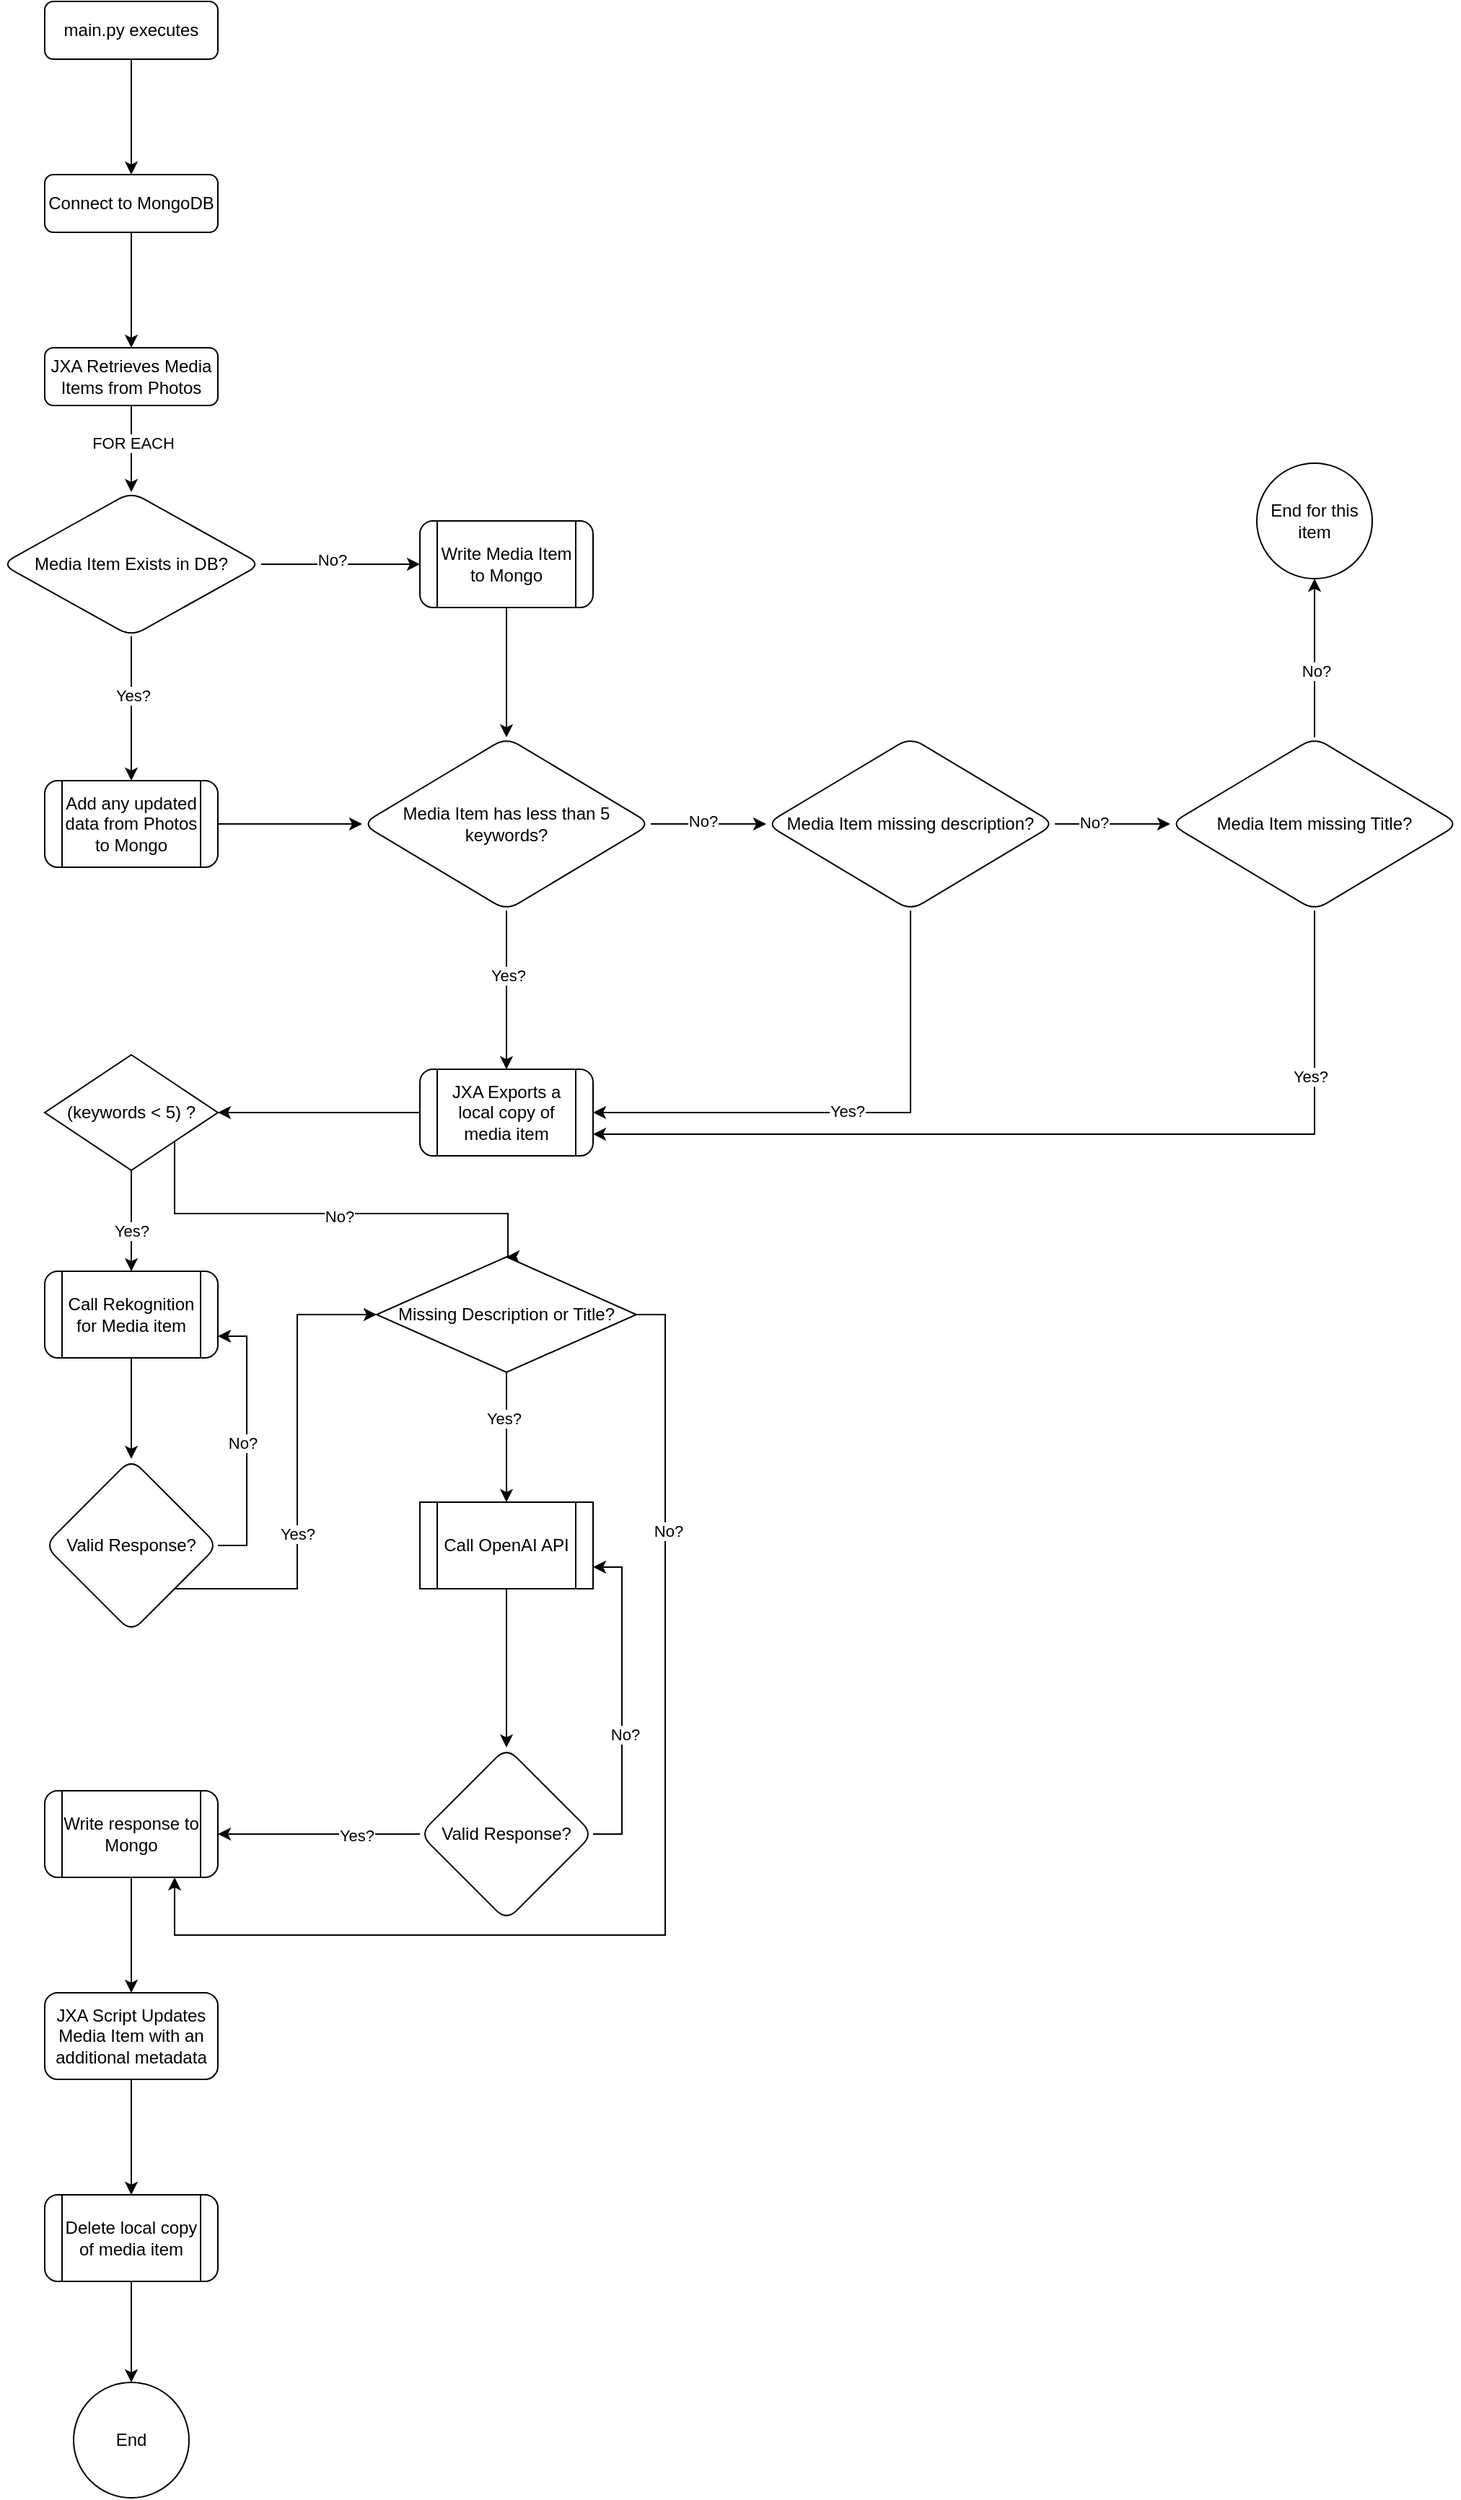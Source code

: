 <mxfile version="24.4.0" type="device">
  <diagram id="C5RBs43oDa-KdzZeNtuy" name="Page-1">
    <mxGraphModel dx="812" dy="743" grid="1" gridSize="10" guides="1" tooltips="1" connect="1" arrows="1" fold="1" page="1" pageScale="1" pageWidth="827" pageHeight="1169" math="0" shadow="0">
      <root>
        <mxCell id="WIyWlLk6GJQsqaUBKTNV-0" />
        <mxCell id="WIyWlLk6GJQsqaUBKTNV-1" parent="WIyWlLk6GJQsqaUBKTNV-0" />
        <mxCell id="Q23FpGF2o1uoYtGawiYn-1" value="" style="edgeStyle=orthogonalEdgeStyle;rounded=0;orthogonalLoop=1;jettySize=auto;html=1;" parent="WIyWlLk6GJQsqaUBKTNV-1" source="WIyWlLk6GJQsqaUBKTNV-3" target="Q23FpGF2o1uoYtGawiYn-0" edge="1">
          <mxGeometry relative="1" as="geometry" />
        </mxCell>
        <mxCell id="WIyWlLk6GJQsqaUBKTNV-3" value="main.py executes" style="rounded=1;whiteSpace=wrap;html=1;fontSize=12;glass=0;strokeWidth=1;shadow=0;" parent="WIyWlLk6GJQsqaUBKTNV-1" vertex="1">
          <mxGeometry x="160" y="80" width="120" height="40" as="geometry" />
        </mxCell>
        <mxCell id="Q23FpGF2o1uoYtGawiYn-3" value="" style="edgeStyle=orthogonalEdgeStyle;rounded=0;orthogonalLoop=1;jettySize=auto;html=1;" parent="WIyWlLk6GJQsqaUBKTNV-1" source="Q23FpGF2o1uoYtGawiYn-0" target="Q23FpGF2o1uoYtGawiYn-2" edge="1">
          <mxGeometry relative="1" as="geometry" />
        </mxCell>
        <mxCell id="Q23FpGF2o1uoYtGawiYn-0" value="Connect to MongoDB" style="rounded=1;whiteSpace=wrap;html=1;fontSize=12;glass=0;strokeWidth=1;shadow=0;" parent="WIyWlLk6GJQsqaUBKTNV-1" vertex="1">
          <mxGeometry x="160" y="200" width="120" height="40" as="geometry" />
        </mxCell>
        <mxCell id="Q23FpGF2o1uoYtGawiYn-5" value="" style="edgeStyle=orthogonalEdgeStyle;rounded=0;orthogonalLoop=1;jettySize=auto;html=1;" parent="WIyWlLk6GJQsqaUBKTNV-1" source="Q23FpGF2o1uoYtGawiYn-2" target="Q23FpGF2o1uoYtGawiYn-4" edge="1">
          <mxGeometry relative="1" as="geometry" />
        </mxCell>
        <mxCell id="Q23FpGF2o1uoYtGawiYn-6" value="FOR EACH" style="edgeLabel;html=1;align=center;verticalAlign=middle;resizable=0;points=[];" parent="Q23FpGF2o1uoYtGawiYn-5" vertex="1" connectable="0">
          <mxGeometry x="-0.133" y="1" relative="1" as="geometry">
            <mxPoint as="offset" />
          </mxGeometry>
        </mxCell>
        <mxCell id="Q23FpGF2o1uoYtGawiYn-2" value="JXA Retrieves Media Items from Photos" style="rounded=1;whiteSpace=wrap;html=1;fontSize=12;glass=0;strokeWidth=1;shadow=0;" parent="WIyWlLk6GJQsqaUBKTNV-1" vertex="1">
          <mxGeometry x="160" y="320" width="120" height="40" as="geometry" />
        </mxCell>
        <mxCell id="Q23FpGF2o1uoYtGawiYn-8" value="" style="edgeStyle=orthogonalEdgeStyle;rounded=0;orthogonalLoop=1;jettySize=auto;html=1;" parent="WIyWlLk6GJQsqaUBKTNV-1" source="Q23FpGF2o1uoYtGawiYn-4" target="Q23FpGF2o1uoYtGawiYn-7" edge="1">
          <mxGeometry relative="1" as="geometry" />
        </mxCell>
        <mxCell id="Q23FpGF2o1uoYtGawiYn-9" value="No?" style="edgeLabel;html=1;align=center;verticalAlign=middle;resizable=0;points=[];" parent="Q23FpGF2o1uoYtGawiYn-8" vertex="1" connectable="0">
          <mxGeometry x="-0.109" y="3" relative="1" as="geometry">
            <mxPoint as="offset" />
          </mxGeometry>
        </mxCell>
        <mxCell id="Q23FpGF2o1uoYtGawiYn-11" value="" style="edgeStyle=orthogonalEdgeStyle;rounded=0;orthogonalLoop=1;jettySize=auto;html=1;" parent="WIyWlLk6GJQsqaUBKTNV-1" source="Q23FpGF2o1uoYtGawiYn-4" target="Q23FpGF2o1uoYtGawiYn-10" edge="1">
          <mxGeometry relative="1" as="geometry" />
        </mxCell>
        <mxCell id="Q23FpGF2o1uoYtGawiYn-12" value="Yes?" style="edgeLabel;html=1;align=center;verticalAlign=middle;resizable=0;points=[];" parent="Q23FpGF2o1uoYtGawiYn-11" vertex="1" connectable="0">
          <mxGeometry x="-0.18" y="1" relative="1" as="geometry">
            <mxPoint as="offset" />
          </mxGeometry>
        </mxCell>
        <mxCell id="Q23FpGF2o1uoYtGawiYn-4" value="Media Item Exists in DB?" style="rhombus;whiteSpace=wrap;html=1;rounded=1;glass=0;strokeWidth=1;shadow=0;" parent="WIyWlLk6GJQsqaUBKTNV-1" vertex="1">
          <mxGeometry x="130" y="420" width="180" height="100" as="geometry" />
        </mxCell>
        <mxCell id="Q23FpGF2o1uoYtGawiYn-15" style="edgeStyle=orthogonalEdgeStyle;rounded=0;orthogonalLoop=1;jettySize=auto;html=1;exitX=0.5;exitY=1;exitDx=0;exitDy=0;entryX=0.5;entryY=0;entryDx=0;entryDy=0;" parent="WIyWlLk6GJQsqaUBKTNV-1" source="Q23FpGF2o1uoYtGawiYn-7" target="Q23FpGF2o1uoYtGawiYn-13" edge="1">
          <mxGeometry relative="1" as="geometry" />
        </mxCell>
        <mxCell id="Q23FpGF2o1uoYtGawiYn-7" value="Write Media Item to Mongo" style="shape=process;whiteSpace=wrap;html=1;backgroundOutline=1;rounded=1;glass=0;strokeWidth=1;shadow=0;" parent="WIyWlLk6GJQsqaUBKTNV-1" vertex="1">
          <mxGeometry x="420" y="440" width="120" height="60" as="geometry" />
        </mxCell>
        <mxCell id="Q23FpGF2o1uoYtGawiYn-14" value="" style="edgeStyle=orthogonalEdgeStyle;rounded=0;orthogonalLoop=1;jettySize=auto;html=1;" parent="WIyWlLk6GJQsqaUBKTNV-1" source="Q23FpGF2o1uoYtGawiYn-10" target="Q23FpGF2o1uoYtGawiYn-13" edge="1">
          <mxGeometry relative="1" as="geometry" />
        </mxCell>
        <mxCell id="Q23FpGF2o1uoYtGawiYn-10" value="Add any updated data from Photos to Mongo" style="shape=process;whiteSpace=wrap;html=1;backgroundOutline=1;rounded=1;glass=0;strokeWidth=1;shadow=0;" parent="WIyWlLk6GJQsqaUBKTNV-1" vertex="1">
          <mxGeometry x="160" y="620" width="120" height="60" as="geometry" />
        </mxCell>
        <mxCell id="Q23FpGF2o1uoYtGawiYn-17" value="" style="edgeStyle=orthogonalEdgeStyle;rounded=0;orthogonalLoop=1;jettySize=auto;html=1;" parent="WIyWlLk6GJQsqaUBKTNV-1" source="Q23FpGF2o1uoYtGawiYn-13" target="Q23FpGF2o1uoYtGawiYn-16" edge="1">
          <mxGeometry relative="1" as="geometry" />
        </mxCell>
        <mxCell id="Q23FpGF2o1uoYtGawiYn-18" value="Yes?" style="edgeLabel;html=1;align=center;verticalAlign=middle;resizable=0;points=[];" parent="Q23FpGF2o1uoYtGawiYn-17" vertex="1" connectable="0">
          <mxGeometry x="-0.182" y="1" relative="1" as="geometry">
            <mxPoint as="offset" />
          </mxGeometry>
        </mxCell>
        <mxCell id="Q23FpGF2o1uoYtGawiYn-20" value="" style="edgeStyle=orthogonalEdgeStyle;rounded=0;orthogonalLoop=1;jettySize=auto;html=1;entryX=0;entryY=0.5;entryDx=0;entryDy=0;" parent="WIyWlLk6GJQsqaUBKTNV-1" source="Q23FpGF2o1uoYtGawiYn-13" target="Q23FpGF2o1uoYtGawiYn-22" edge="1">
          <mxGeometry relative="1" as="geometry">
            <mxPoint x="700" y="650" as="targetPoint" />
          </mxGeometry>
        </mxCell>
        <mxCell id="Q23FpGF2o1uoYtGawiYn-21" value="No?" style="edgeLabel;html=1;align=center;verticalAlign=middle;resizable=0;points=[];" parent="Q23FpGF2o1uoYtGawiYn-20" vertex="1" connectable="0">
          <mxGeometry x="-0.117" y="2" relative="1" as="geometry">
            <mxPoint as="offset" />
          </mxGeometry>
        </mxCell>
        <mxCell id="Q23FpGF2o1uoYtGawiYn-13" value="Media Item has less than 5 keywords?" style="rhombus;whiteSpace=wrap;html=1;rounded=1;glass=0;strokeWidth=1;shadow=0;" parent="WIyWlLk6GJQsqaUBKTNV-1" vertex="1">
          <mxGeometry x="380" y="590" width="200" height="120" as="geometry" />
        </mxCell>
        <mxCell id="Q23FpGF2o1uoYtGawiYn-44" style="edgeStyle=orthogonalEdgeStyle;rounded=0;orthogonalLoop=1;jettySize=auto;html=1;exitX=0;exitY=0.5;exitDx=0;exitDy=0;entryX=1;entryY=0.5;entryDx=0;entryDy=0;" parent="WIyWlLk6GJQsqaUBKTNV-1" source="Q23FpGF2o1uoYtGawiYn-16" target="Q23FpGF2o1uoYtGawiYn-43" edge="1">
          <mxGeometry relative="1" as="geometry" />
        </mxCell>
        <mxCell id="Q23FpGF2o1uoYtGawiYn-16" value="JXA Exports a local copy of media item" style="shape=process;whiteSpace=wrap;html=1;backgroundOutline=1;rounded=1;glass=0;strokeWidth=1;shadow=0;" parent="WIyWlLk6GJQsqaUBKTNV-1" vertex="1">
          <mxGeometry x="420" y="820" width="120" height="60" as="geometry" />
        </mxCell>
        <mxCell id="Q23FpGF2o1uoYtGawiYn-23" style="edgeStyle=orthogonalEdgeStyle;rounded=0;orthogonalLoop=1;jettySize=auto;html=1;exitX=0.5;exitY=1;exitDx=0;exitDy=0;entryX=1;entryY=0.5;entryDx=0;entryDy=0;" parent="WIyWlLk6GJQsqaUBKTNV-1" source="Q23FpGF2o1uoYtGawiYn-22" target="Q23FpGF2o1uoYtGawiYn-16" edge="1">
          <mxGeometry relative="1" as="geometry" />
        </mxCell>
        <mxCell id="Q23FpGF2o1uoYtGawiYn-24" value="Yes?" style="edgeLabel;html=1;align=center;verticalAlign=middle;resizable=0;points=[];" parent="Q23FpGF2o1uoYtGawiYn-23" vertex="1" connectable="0">
          <mxGeometry x="0.022" y="-1" relative="1" as="geometry">
            <mxPoint as="offset" />
          </mxGeometry>
        </mxCell>
        <mxCell id="Q23FpGF2o1uoYtGawiYn-26" value="" style="edgeStyle=orthogonalEdgeStyle;rounded=0;orthogonalLoop=1;jettySize=auto;html=1;" parent="WIyWlLk6GJQsqaUBKTNV-1" source="Q23FpGF2o1uoYtGawiYn-22" target="Q23FpGF2o1uoYtGawiYn-25" edge="1">
          <mxGeometry relative="1" as="geometry" />
        </mxCell>
        <mxCell id="Q23FpGF2o1uoYtGawiYn-29" value="No?" style="edgeLabel;html=1;align=center;verticalAlign=middle;resizable=0;points=[];" parent="Q23FpGF2o1uoYtGawiYn-26" vertex="1" connectable="0">
          <mxGeometry x="-0.325" y="1" relative="1" as="geometry">
            <mxPoint as="offset" />
          </mxGeometry>
        </mxCell>
        <mxCell id="Q23FpGF2o1uoYtGawiYn-22" value="Media Item missing description?" style="rhombus;whiteSpace=wrap;html=1;rounded=1;glass=0;strokeWidth=1;shadow=0;" parent="WIyWlLk6GJQsqaUBKTNV-1" vertex="1">
          <mxGeometry x="660" y="590" width="200" height="120" as="geometry" />
        </mxCell>
        <mxCell id="Q23FpGF2o1uoYtGawiYn-27" style="edgeStyle=orthogonalEdgeStyle;rounded=0;orthogonalLoop=1;jettySize=auto;html=1;exitX=0.5;exitY=1;exitDx=0;exitDy=0;entryX=1;entryY=0.75;entryDx=0;entryDy=0;" parent="WIyWlLk6GJQsqaUBKTNV-1" source="Q23FpGF2o1uoYtGawiYn-25" target="Q23FpGF2o1uoYtGawiYn-16" edge="1">
          <mxGeometry relative="1" as="geometry" />
        </mxCell>
        <mxCell id="Q23FpGF2o1uoYtGawiYn-28" value="Yes?" style="edgeLabel;html=1;align=center;verticalAlign=middle;resizable=0;points=[];" parent="Q23FpGF2o1uoYtGawiYn-27" vertex="1" connectable="0">
          <mxGeometry x="-0.649" y="-3" relative="1" as="geometry">
            <mxPoint as="offset" />
          </mxGeometry>
        </mxCell>
        <mxCell id="Q23FpGF2o1uoYtGawiYn-31" value="" style="edgeStyle=orthogonalEdgeStyle;rounded=0;orthogonalLoop=1;jettySize=auto;html=1;entryX=0.5;entryY=1;entryDx=0;entryDy=0;" parent="WIyWlLk6GJQsqaUBKTNV-1" source="Q23FpGF2o1uoYtGawiYn-25" target="Q23FpGF2o1uoYtGawiYn-33" edge="1">
          <mxGeometry relative="1" as="geometry">
            <mxPoint x="1040" y="480" as="targetPoint" />
          </mxGeometry>
        </mxCell>
        <mxCell id="Q23FpGF2o1uoYtGawiYn-32" value="No?" style="edgeLabel;html=1;align=center;verticalAlign=middle;resizable=0;points=[];" parent="Q23FpGF2o1uoYtGawiYn-31" vertex="1" connectable="0">
          <mxGeometry x="-0.164" y="-1" relative="1" as="geometry">
            <mxPoint as="offset" />
          </mxGeometry>
        </mxCell>
        <mxCell id="Q23FpGF2o1uoYtGawiYn-25" value="Media Item missing Title?" style="rhombus;whiteSpace=wrap;html=1;rounded=1;glass=0;strokeWidth=1;shadow=0;" parent="WIyWlLk6GJQsqaUBKTNV-1" vertex="1">
          <mxGeometry x="940" y="590" width="200" height="120" as="geometry" />
        </mxCell>
        <mxCell id="Q23FpGF2o1uoYtGawiYn-33" value="End for this item" style="ellipse;whiteSpace=wrap;html=1;aspect=fixed;" parent="WIyWlLk6GJQsqaUBKTNV-1" vertex="1">
          <mxGeometry x="1000" y="400" width="80" height="80" as="geometry" />
        </mxCell>
        <mxCell id="Q23FpGF2o1uoYtGawiYn-37" value="" style="edgeStyle=orthogonalEdgeStyle;rounded=0;orthogonalLoop=1;jettySize=auto;html=1;" parent="WIyWlLk6GJQsqaUBKTNV-1" source="Q23FpGF2o1uoYtGawiYn-34" target="Q23FpGF2o1uoYtGawiYn-36" edge="1">
          <mxGeometry relative="1" as="geometry" />
        </mxCell>
        <mxCell id="Q23FpGF2o1uoYtGawiYn-34" value="Call Rekognition for Media item" style="shape=process;whiteSpace=wrap;html=1;backgroundOutline=1;rounded=1;glass=0;strokeWidth=1;shadow=0;" parent="WIyWlLk6GJQsqaUBKTNV-1" vertex="1">
          <mxGeometry x="160" y="960" width="120" height="60" as="geometry" />
        </mxCell>
        <mxCell id="Q23FpGF2o1uoYtGawiYn-38" style="edgeStyle=orthogonalEdgeStyle;rounded=0;orthogonalLoop=1;jettySize=auto;html=1;exitX=1;exitY=0.5;exitDx=0;exitDy=0;entryX=1;entryY=0.75;entryDx=0;entryDy=0;" parent="WIyWlLk6GJQsqaUBKTNV-1" source="Q23FpGF2o1uoYtGawiYn-36" target="Q23FpGF2o1uoYtGawiYn-34" edge="1">
          <mxGeometry relative="1" as="geometry" />
        </mxCell>
        <mxCell id="Q23FpGF2o1uoYtGawiYn-39" value="No?" style="edgeLabel;html=1;align=center;verticalAlign=middle;resizable=0;points=[];" parent="Q23FpGF2o1uoYtGawiYn-38" vertex="1" connectable="0">
          <mxGeometry x="-0.016" y="3" relative="1" as="geometry">
            <mxPoint as="offset" />
          </mxGeometry>
        </mxCell>
        <mxCell id="Q23FpGF2o1uoYtGawiYn-41" value="" style="edgeStyle=orthogonalEdgeStyle;rounded=0;orthogonalLoop=1;jettySize=auto;html=1;entryX=0;entryY=0.5;entryDx=0;entryDy=0;exitX=1;exitY=1;exitDx=0;exitDy=0;" parent="WIyWlLk6GJQsqaUBKTNV-1" source="Q23FpGF2o1uoYtGawiYn-36" target="Q23FpGF2o1uoYtGawiYn-48" edge="1">
          <mxGeometry relative="1" as="geometry" />
        </mxCell>
        <mxCell id="Q23FpGF2o1uoYtGawiYn-42" value="Yes?" style="edgeLabel;html=1;align=center;verticalAlign=middle;resizable=0;points=[];" parent="Q23FpGF2o1uoYtGawiYn-41" vertex="1" connectable="0">
          <mxGeometry x="-0.255" relative="1" as="geometry">
            <mxPoint as="offset" />
          </mxGeometry>
        </mxCell>
        <mxCell id="Q23FpGF2o1uoYtGawiYn-36" value="Valid Response?" style="rhombus;whiteSpace=wrap;html=1;rounded=1;glass=0;strokeWidth=1;shadow=0;" parent="WIyWlLk6GJQsqaUBKTNV-1" vertex="1">
          <mxGeometry x="160" y="1090" width="120" height="120" as="geometry" />
        </mxCell>
        <mxCell id="Q23FpGF2o1uoYtGawiYn-65" value="" style="edgeStyle=orthogonalEdgeStyle;rounded=0;orthogonalLoop=1;jettySize=auto;html=1;" parent="WIyWlLk6GJQsqaUBKTNV-1" source="Q23FpGF2o1uoYtGawiYn-40" target="Q23FpGF2o1uoYtGawiYn-64" edge="1">
          <mxGeometry relative="1" as="geometry" />
        </mxCell>
        <mxCell id="Q23FpGF2o1uoYtGawiYn-40" value="Write response to Mongo" style="shape=process;whiteSpace=wrap;html=1;backgroundOutline=1;rounded=1;glass=0;strokeWidth=1;shadow=0;" parent="WIyWlLk6GJQsqaUBKTNV-1" vertex="1">
          <mxGeometry x="160" y="1320" width="120" height="60" as="geometry" />
        </mxCell>
        <mxCell id="Q23FpGF2o1uoYtGawiYn-45" style="edgeStyle=orthogonalEdgeStyle;rounded=0;orthogonalLoop=1;jettySize=auto;html=1;exitX=0.5;exitY=1;exitDx=0;exitDy=0;entryX=0.5;entryY=0;entryDx=0;entryDy=0;" parent="WIyWlLk6GJQsqaUBKTNV-1" source="Q23FpGF2o1uoYtGawiYn-43" target="Q23FpGF2o1uoYtGawiYn-34" edge="1">
          <mxGeometry relative="1" as="geometry" />
        </mxCell>
        <mxCell id="Q23FpGF2o1uoYtGawiYn-46" value="Yes?" style="edgeLabel;html=1;align=center;verticalAlign=middle;resizable=0;points=[];" parent="Q23FpGF2o1uoYtGawiYn-45" vertex="1" connectable="0">
          <mxGeometry x="0.2" relative="1" as="geometry">
            <mxPoint as="offset" />
          </mxGeometry>
        </mxCell>
        <mxCell id="Q23FpGF2o1uoYtGawiYn-47" style="edgeStyle=orthogonalEdgeStyle;rounded=0;orthogonalLoop=1;jettySize=auto;html=1;exitX=1;exitY=1;exitDx=0;exitDy=0;entryX=0.5;entryY=0;entryDx=0;entryDy=0;" parent="WIyWlLk6GJQsqaUBKTNV-1" source="Q23FpGF2o1uoYtGawiYn-43" target="Q23FpGF2o1uoYtGawiYn-48" edge="1">
          <mxGeometry relative="1" as="geometry">
            <mxPoint x="480" y="950" as="targetPoint" />
            <Array as="points">
              <mxPoint x="250" y="920" />
              <mxPoint x="481" y="920" />
            </Array>
          </mxGeometry>
        </mxCell>
        <mxCell id="Q23FpGF2o1uoYtGawiYn-49" value="No?" style="edgeLabel;html=1;align=center;verticalAlign=middle;resizable=0;points=[];" parent="Q23FpGF2o1uoYtGawiYn-47" vertex="1" connectable="0">
          <mxGeometry x="0.048" y="-2" relative="1" as="geometry">
            <mxPoint as="offset" />
          </mxGeometry>
        </mxCell>
        <mxCell id="Q23FpGF2o1uoYtGawiYn-43" value="(keywords &amp;lt; 5) ?" style="rhombus;whiteSpace=wrap;html=1;" parent="WIyWlLk6GJQsqaUBKTNV-1" vertex="1">
          <mxGeometry x="160" y="810" width="120" height="80" as="geometry" />
        </mxCell>
        <mxCell id="Q23FpGF2o1uoYtGawiYn-52" value="" style="edgeStyle=orthogonalEdgeStyle;rounded=0;orthogonalLoop=1;jettySize=auto;html=1;" parent="WIyWlLk6GJQsqaUBKTNV-1" source="Q23FpGF2o1uoYtGawiYn-48" target="Q23FpGF2o1uoYtGawiYn-51" edge="1">
          <mxGeometry relative="1" as="geometry" />
        </mxCell>
        <mxCell id="Q23FpGF2o1uoYtGawiYn-55" value="Yes?" style="edgeLabel;html=1;align=center;verticalAlign=middle;resizable=0;points=[];" parent="Q23FpGF2o1uoYtGawiYn-52" vertex="1" connectable="0">
          <mxGeometry x="-0.289" y="-2" relative="1" as="geometry">
            <mxPoint as="offset" />
          </mxGeometry>
        </mxCell>
        <mxCell id="Q23FpGF2o1uoYtGawiYn-60" style="edgeStyle=orthogonalEdgeStyle;rounded=0;orthogonalLoop=1;jettySize=auto;html=1;exitX=1;exitY=0.5;exitDx=0;exitDy=0;entryX=0.75;entryY=1;entryDx=0;entryDy=0;" parent="WIyWlLk6GJQsqaUBKTNV-1" source="Q23FpGF2o1uoYtGawiYn-48" target="Q23FpGF2o1uoYtGawiYn-40" edge="1">
          <mxGeometry relative="1" as="geometry">
            <Array as="points">
              <mxPoint x="590" y="990" />
              <mxPoint x="590" y="1420" />
              <mxPoint x="250" y="1420" />
            </Array>
          </mxGeometry>
        </mxCell>
        <mxCell id="Q23FpGF2o1uoYtGawiYn-61" value="No?" style="edgeLabel;html=1;align=center;verticalAlign=middle;resizable=0;points=[];" parent="Q23FpGF2o1uoYtGawiYn-60" vertex="1" connectable="0">
          <mxGeometry x="-0.59" y="2" relative="1" as="geometry">
            <mxPoint as="offset" />
          </mxGeometry>
        </mxCell>
        <mxCell id="Q23FpGF2o1uoYtGawiYn-48" value="Missing Description or Title?" style="rhombus;whiteSpace=wrap;html=1;" parent="WIyWlLk6GJQsqaUBKTNV-1" vertex="1">
          <mxGeometry x="390" y="950" width="180" height="80" as="geometry" />
        </mxCell>
        <mxCell id="Q23FpGF2o1uoYtGawiYn-54" style="edgeStyle=orthogonalEdgeStyle;rounded=0;orthogonalLoop=1;jettySize=auto;html=1;exitX=0.5;exitY=1;exitDx=0;exitDy=0;entryX=0.5;entryY=0;entryDx=0;entryDy=0;" parent="WIyWlLk6GJQsqaUBKTNV-1" source="Q23FpGF2o1uoYtGawiYn-51" target="Q23FpGF2o1uoYtGawiYn-53" edge="1">
          <mxGeometry relative="1" as="geometry" />
        </mxCell>
        <mxCell id="Q23FpGF2o1uoYtGawiYn-51" value="Call OpenAI API" style="shape=process;whiteSpace=wrap;html=1;backgroundOutline=1;" parent="WIyWlLk6GJQsqaUBKTNV-1" vertex="1">
          <mxGeometry x="420" y="1120" width="120" height="60" as="geometry" />
        </mxCell>
        <mxCell id="Q23FpGF2o1uoYtGawiYn-56" style="edgeStyle=orthogonalEdgeStyle;rounded=0;orthogonalLoop=1;jettySize=auto;html=1;exitX=0;exitY=0.5;exitDx=0;exitDy=0;entryX=1;entryY=0.5;entryDx=0;entryDy=0;" parent="WIyWlLk6GJQsqaUBKTNV-1" source="Q23FpGF2o1uoYtGawiYn-53" target="Q23FpGF2o1uoYtGawiYn-40" edge="1">
          <mxGeometry relative="1" as="geometry" />
        </mxCell>
        <mxCell id="Q23FpGF2o1uoYtGawiYn-57" value="Yes?" style="edgeLabel;html=1;align=center;verticalAlign=middle;resizable=0;points=[];" parent="Q23FpGF2o1uoYtGawiYn-56" vertex="1" connectable="0">
          <mxGeometry x="-0.368" y="1" relative="1" as="geometry">
            <mxPoint as="offset" />
          </mxGeometry>
        </mxCell>
        <mxCell id="Q23FpGF2o1uoYtGawiYn-58" style="edgeStyle=orthogonalEdgeStyle;rounded=0;orthogonalLoop=1;jettySize=auto;html=1;exitX=1;exitY=0.5;exitDx=0;exitDy=0;entryX=1;entryY=0.75;entryDx=0;entryDy=0;" parent="WIyWlLk6GJQsqaUBKTNV-1" source="Q23FpGF2o1uoYtGawiYn-53" target="Q23FpGF2o1uoYtGawiYn-51" edge="1">
          <mxGeometry relative="1" as="geometry" />
        </mxCell>
        <mxCell id="Q23FpGF2o1uoYtGawiYn-59" value="No?" style="edgeLabel;html=1;align=center;verticalAlign=middle;resizable=0;points=[];" parent="Q23FpGF2o1uoYtGawiYn-58" vertex="1" connectable="0">
          <mxGeometry x="-0.209" y="-2" relative="1" as="geometry">
            <mxPoint as="offset" />
          </mxGeometry>
        </mxCell>
        <mxCell id="Q23FpGF2o1uoYtGawiYn-53" value="Valid Response?" style="rhombus;whiteSpace=wrap;html=1;rounded=1;glass=0;strokeWidth=1;shadow=0;" parent="WIyWlLk6GJQsqaUBKTNV-1" vertex="1">
          <mxGeometry x="420" y="1290" width="120" height="120" as="geometry" />
        </mxCell>
        <mxCell id="Q23FpGF2o1uoYtGawiYn-67" value="" style="edgeStyle=orthogonalEdgeStyle;rounded=0;orthogonalLoop=1;jettySize=auto;html=1;" parent="WIyWlLk6GJQsqaUBKTNV-1" source="Q23FpGF2o1uoYtGawiYn-64" target="Q23FpGF2o1uoYtGawiYn-66" edge="1">
          <mxGeometry relative="1" as="geometry" />
        </mxCell>
        <mxCell id="Q23FpGF2o1uoYtGawiYn-64" value="JXA Script Updates Media Item with an additional metadata" style="whiteSpace=wrap;html=1;rounded=1;glass=0;strokeWidth=1;shadow=0;" parent="WIyWlLk6GJQsqaUBKTNV-1" vertex="1">
          <mxGeometry x="160" y="1460" width="120" height="60" as="geometry" />
        </mxCell>
        <mxCell id="Q23FpGF2o1uoYtGawiYn-69" value="" style="edgeStyle=orthogonalEdgeStyle;rounded=0;orthogonalLoop=1;jettySize=auto;html=1;" parent="WIyWlLk6GJQsqaUBKTNV-1" source="Q23FpGF2o1uoYtGawiYn-66" target="Q23FpGF2o1uoYtGawiYn-68" edge="1">
          <mxGeometry relative="1" as="geometry" />
        </mxCell>
        <mxCell id="Q23FpGF2o1uoYtGawiYn-66" value="Delete local copy of media item" style="shape=process;whiteSpace=wrap;html=1;backgroundOutline=1;rounded=1;glass=0;strokeWidth=1;shadow=0;" parent="WIyWlLk6GJQsqaUBKTNV-1" vertex="1">
          <mxGeometry x="160" y="1600" width="120" height="60" as="geometry" />
        </mxCell>
        <mxCell id="Q23FpGF2o1uoYtGawiYn-68" value="End" style="ellipse;whiteSpace=wrap;html=1;rounded=1;glass=0;strokeWidth=1;shadow=0;" parent="WIyWlLk6GJQsqaUBKTNV-1" vertex="1">
          <mxGeometry x="180" y="1730" width="80" height="80" as="geometry" />
        </mxCell>
      </root>
    </mxGraphModel>
  </diagram>
</mxfile>

